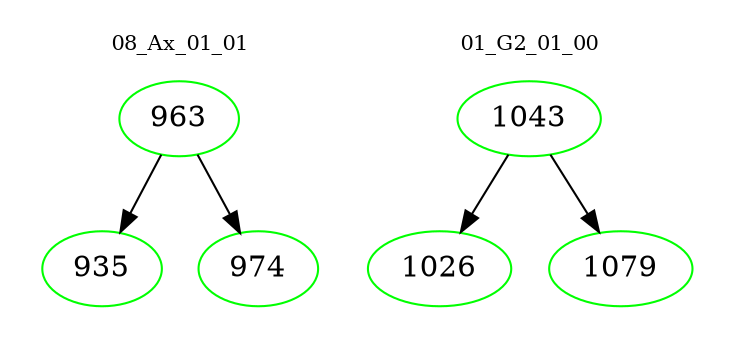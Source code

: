 digraph{
subgraph cluster_0 {
color = white
label = "08_Ax_01_01";
fontsize=10;
T0_963 [label="963", color="green"]
T0_963 -> T0_935 [color="black"]
T0_935 [label="935", color="green"]
T0_963 -> T0_974 [color="black"]
T0_974 [label="974", color="green"]
}
subgraph cluster_1 {
color = white
label = "01_G2_01_00";
fontsize=10;
T1_1043 [label="1043", color="green"]
T1_1043 -> T1_1026 [color="black"]
T1_1026 [label="1026", color="green"]
T1_1043 -> T1_1079 [color="black"]
T1_1079 [label="1079", color="green"]
}
}
